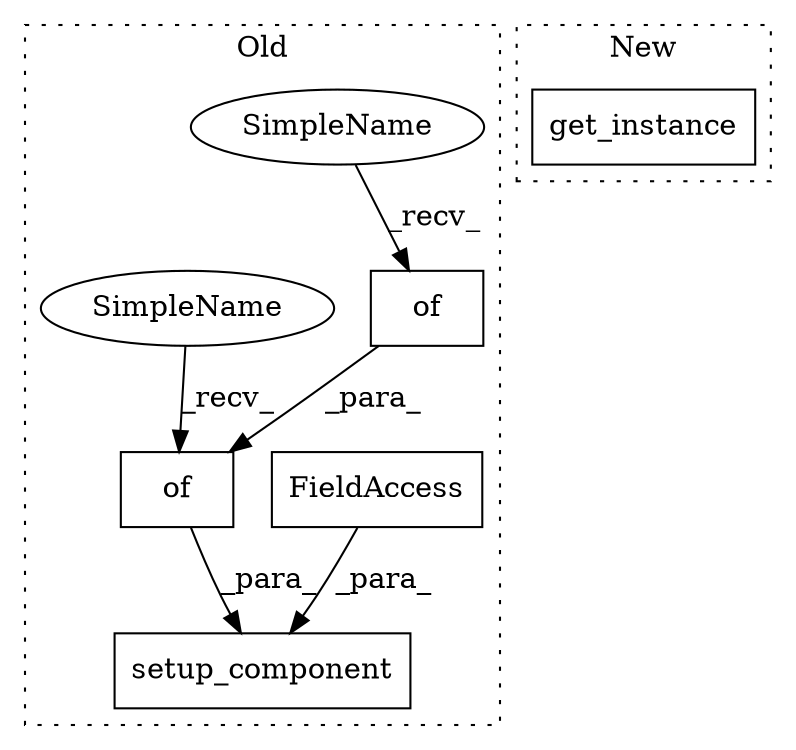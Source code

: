 digraph G {
subgraph cluster0 {
1 [label="of" a="32" s="912,949" l="3,1" shape="box"];
3 [label="setup_component" a="32" s="866,950" l="16,1" shape="box"];
4 [label="FieldAccess" a="22" s="892" l="15" shape="box"];
5 [label="of" a="32" s="930,948" l="3,1" shape="box"];
6 [label="SimpleName" a="42" s="926" l="3" shape="ellipse"];
7 [label="SimpleName" a="42" s="908" l="3" shape="ellipse"];
label = "Old";
style="dotted";
}
subgraph cluster1 {
2 [label="get_instance" a="32" s="874" l="14" shape="box"];
label = "New";
style="dotted";
}
1 -> 3 [label="_para_"];
4 -> 3 [label="_para_"];
5 -> 1 [label="_para_"];
6 -> 5 [label="_recv_"];
7 -> 1 [label="_recv_"];
}